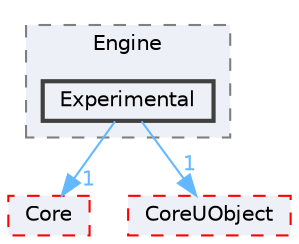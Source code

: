 digraph "Experimental"
{
 // INTERACTIVE_SVG=YES
 // LATEX_PDF_SIZE
  bgcolor="transparent";
  edge [fontname=Helvetica,fontsize=10,labelfontname=Helvetica,labelfontsize=10];
  node [fontname=Helvetica,fontsize=10,shape=box,height=0.2,width=0.4];
  compound=true
  subgraph clusterdir_275ee67e3d4a14e20f43a2d02c6b328e {
    graph [ bgcolor="#edf0f7", pencolor="grey50", label="Engine", fontname=Helvetica,fontsize=10 style="filled,dashed", URL="dir_275ee67e3d4a14e20f43a2d02c6b328e.html",tooltip=""]
  dir_307bd4876031f46dbc772c1a0d22dc82 [label="Experimental", fillcolor="#edf0f7", color="grey25", style="filled,bold", URL="dir_307bd4876031f46dbc772c1a0d22dc82.html",tooltip=""];
  }
  dir_0e6cddcc9caa1238c7f3774224afaa45 [label="Core", fillcolor="#edf0f7", color="red", style="filled,dashed", URL="dir_0e6cddcc9caa1238c7f3774224afaa45.html",tooltip=""];
  dir_4c499e5e32e2b4479ad7e552df73eeae [label="CoreUObject", fillcolor="#edf0f7", color="red", style="filled,dashed", URL="dir_4c499e5e32e2b4479ad7e552df73eeae.html",tooltip=""];
  dir_307bd4876031f46dbc772c1a0d22dc82->dir_0e6cddcc9caa1238c7f3774224afaa45 [headlabel="1", labeldistance=1.5 headhref="dir_000381_000266.html" href="dir_000381_000266.html" color="steelblue1" fontcolor="steelblue1"];
  dir_307bd4876031f46dbc772c1a0d22dc82->dir_4c499e5e32e2b4479ad7e552df73eeae [headlabel="1", labeldistance=1.5 headhref="dir_000381_000268.html" href="dir_000381_000268.html" color="steelblue1" fontcolor="steelblue1"];
}
